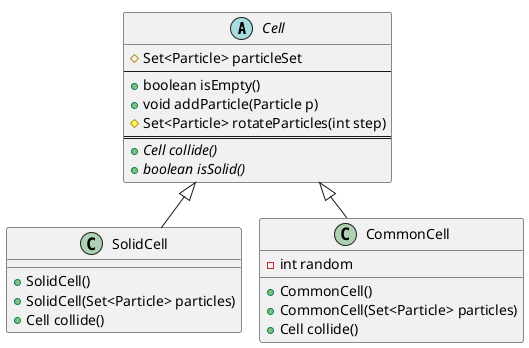@startuml
!pragma layout smetana
abstract class Cell {
# Set<Particle> particleSet
--
+ boolean isEmpty()
+ void addParticle(Particle p)
# Set<Particle> rotateParticles(int step)
==
{abstract} + Cell collide()
{abstract} + boolean isSolid()
}

class SolidCell extends Cell {

+ SolidCell()
+ SolidCell(Set<Particle> particles)
+ Cell collide()
}

class CommonCell extends Cell {
- int random
+ CommonCell()
+ CommonCell(Set<Particle> particles)
+ Cell collide()
}

@enduml